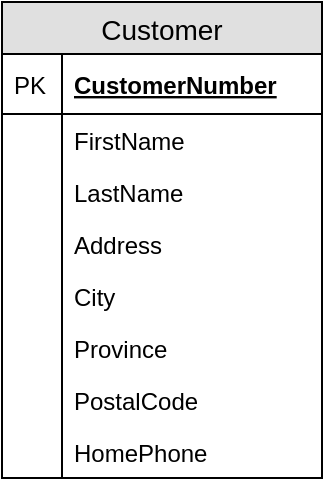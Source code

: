 <mxfile version="12.5.6" type="device"><diagram id="CE-PQBktg5V_8y0arWVx" name="ESP-1-CustomersView"><mxGraphModel dx="1381" dy="761" grid="1" gridSize="10" guides="1" tooltips="1" connect="1" arrows="1" fold="1" page="1" pageScale="1" pageWidth="850" pageHeight="1100" math="0" shadow="0"><root><mxCell id="0"/><mxCell id="1" parent="0"/><mxCell id="y5MO9YLnlZ736Pb3iZV6-1" value="Customer" style="swimlane;fontStyle=0;childLayout=stackLayout;horizontal=1;startSize=26;fillColor=#e0e0e0;horizontalStack=0;resizeParent=1;resizeParentMax=0;resizeLast=0;collapsible=1;marginBottom=0;swimlaneFillColor=#ffffff;align=center;fontSize=14;" vertex="1" parent="1"><mxGeometry x="40" y="180" width="160" height="238" as="geometry"/></mxCell><mxCell id="y5MO9YLnlZ736Pb3iZV6-2" value="CustomerNumber" style="shape=partialRectangle;top=0;left=0;right=0;bottom=1;align=left;verticalAlign=middle;fillColor=none;spacingLeft=34;spacingRight=4;overflow=hidden;rotatable=0;points=[[0,0.5],[1,0.5]];portConstraint=eastwest;dropTarget=0;fontStyle=5;fontSize=12;" vertex="1" parent="y5MO9YLnlZ736Pb3iZV6-1"><mxGeometry y="26" width="160" height="30" as="geometry"/></mxCell><mxCell id="y5MO9YLnlZ736Pb3iZV6-3" value="PK" style="shape=partialRectangle;top=0;left=0;bottom=0;fillColor=none;align=left;verticalAlign=middle;spacingLeft=4;spacingRight=4;overflow=hidden;rotatable=0;points=[];portConstraint=eastwest;part=1;fontSize=12;" vertex="1" connectable="0" parent="y5MO9YLnlZ736Pb3iZV6-2"><mxGeometry width="30" height="30" as="geometry"/></mxCell><mxCell id="y5MO9YLnlZ736Pb3iZV6-4" value="FirstName" style="shape=partialRectangle;top=0;left=0;right=0;bottom=0;align=left;verticalAlign=top;fillColor=none;spacingLeft=34;spacingRight=4;overflow=hidden;rotatable=0;points=[[0,0.5],[1,0.5]];portConstraint=eastwest;dropTarget=0;fontSize=12;" vertex="1" parent="y5MO9YLnlZ736Pb3iZV6-1"><mxGeometry y="56" width="160" height="26" as="geometry"/></mxCell><mxCell id="y5MO9YLnlZ736Pb3iZV6-5" value="" style="shape=partialRectangle;top=0;left=0;bottom=0;fillColor=none;align=left;verticalAlign=top;spacingLeft=4;spacingRight=4;overflow=hidden;rotatable=0;points=[];portConstraint=eastwest;part=1;fontSize=12;" vertex="1" connectable="0" parent="y5MO9YLnlZ736Pb3iZV6-4"><mxGeometry width="30" height="26" as="geometry"/></mxCell><mxCell id="y5MO9YLnlZ736Pb3iZV6-6" value="LastName" style="shape=partialRectangle;top=0;left=0;right=0;bottom=0;align=left;verticalAlign=top;fillColor=none;spacingLeft=34;spacingRight=4;overflow=hidden;rotatable=0;points=[[0,0.5],[1,0.5]];portConstraint=eastwest;dropTarget=0;fontSize=12;" vertex="1" parent="y5MO9YLnlZ736Pb3iZV6-1"><mxGeometry y="82" width="160" height="26" as="geometry"/></mxCell><mxCell id="y5MO9YLnlZ736Pb3iZV6-7" value="" style="shape=partialRectangle;top=0;left=0;bottom=0;fillColor=none;align=left;verticalAlign=top;spacingLeft=4;spacingRight=4;overflow=hidden;rotatable=0;points=[];portConstraint=eastwest;part=1;fontSize=12;" vertex="1" connectable="0" parent="y5MO9YLnlZ736Pb3iZV6-6"><mxGeometry width="30" height="26" as="geometry"/></mxCell><mxCell id="y5MO9YLnlZ736Pb3iZV6-8" value="Address" style="shape=partialRectangle;top=0;left=0;right=0;bottom=0;align=left;verticalAlign=top;fillColor=none;spacingLeft=34;spacingRight=4;overflow=hidden;rotatable=0;points=[[0,0.5],[1,0.5]];portConstraint=eastwest;dropTarget=0;fontSize=12;" vertex="1" parent="y5MO9YLnlZ736Pb3iZV6-1"><mxGeometry y="108" width="160" height="26" as="geometry"/></mxCell><mxCell id="y5MO9YLnlZ736Pb3iZV6-9" value="" style="shape=partialRectangle;top=0;left=0;bottom=0;fillColor=none;align=left;verticalAlign=top;spacingLeft=4;spacingRight=4;overflow=hidden;rotatable=0;points=[];portConstraint=eastwest;part=1;fontSize=12;" vertex="1" connectable="0" parent="y5MO9YLnlZ736Pb3iZV6-8"><mxGeometry width="30" height="26" as="geometry"/></mxCell><mxCell id="y5MO9YLnlZ736Pb3iZV6-13" value="City" style="shape=partialRectangle;top=0;left=0;right=0;bottom=0;align=left;verticalAlign=top;fillColor=none;spacingLeft=34;spacingRight=4;overflow=hidden;rotatable=0;points=[[0,0.5],[1,0.5]];portConstraint=eastwest;dropTarget=0;fontSize=12;" vertex="1" parent="y5MO9YLnlZ736Pb3iZV6-1"><mxGeometry y="134" width="160" height="26" as="geometry"/></mxCell><mxCell id="y5MO9YLnlZ736Pb3iZV6-14" value="" style="shape=partialRectangle;top=0;left=0;bottom=0;fillColor=none;align=left;verticalAlign=top;spacingLeft=4;spacingRight=4;overflow=hidden;rotatable=0;points=[];portConstraint=eastwest;part=1;fontSize=12;" vertex="1" connectable="0" parent="y5MO9YLnlZ736Pb3iZV6-13"><mxGeometry width="30" height="26" as="geometry"/></mxCell><mxCell id="y5MO9YLnlZ736Pb3iZV6-15" value="Province" style="shape=partialRectangle;top=0;left=0;right=0;bottom=0;align=left;verticalAlign=top;fillColor=none;spacingLeft=34;spacingRight=4;overflow=hidden;rotatable=0;points=[[0,0.5],[1,0.5]];portConstraint=eastwest;dropTarget=0;fontSize=12;" vertex="1" parent="y5MO9YLnlZ736Pb3iZV6-1"><mxGeometry y="160" width="160" height="26" as="geometry"/></mxCell><mxCell id="y5MO9YLnlZ736Pb3iZV6-16" value="" style="shape=partialRectangle;top=0;left=0;bottom=0;fillColor=none;align=left;verticalAlign=top;spacingLeft=4;spacingRight=4;overflow=hidden;rotatable=0;points=[];portConstraint=eastwest;part=1;fontSize=12;" vertex="1" connectable="0" parent="y5MO9YLnlZ736Pb3iZV6-15"><mxGeometry width="30" height="26" as="geometry"/></mxCell><mxCell id="y5MO9YLnlZ736Pb3iZV6-17" value="PostalCode" style="shape=partialRectangle;top=0;left=0;right=0;bottom=0;align=left;verticalAlign=top;fillColor=none;spacingLeft=34;spacingRight=4;overflow=hidden;rotatable=0;points=[[0,0.5],[1,0.5]];portConstraint=eastwest;dropTarget=0;fontSize=12;" vertex="1" parent="y5MO9YLnlZ736Pb3iZV6-1"><mxGeometry y="186" width="160" height="26" as="geometry"/></mxCell><mxCell id="y5MO9YLnlZ736Pb3iZV6-18" value="" style="shape=partialRectangle;top=0;left=0;bottom=0;fillColor=none;align=left;verticalAlign=top;spacingLeft=4;spacingRight=4;overflow=hidden;rotatable=0;points=[];portConstraint=eastwest;part=1;fontSize=12;" vertex="1" connectable="0" parent="y5MO9YLnlZ736Pb3iZV6-17"><mxGeometry width="30" height="26" as="geometry"/></mxCell><mxCell id="y5MO9YLnlZ736Pb3iZV6-34" value="HomePhone" style="shape=partialRectangle;top=0;left=0;right=0;bottom=0;align=left;verticalAlign=top;fillColor=none;spacingLeft=34;spacingRight=4;overflow=hidden;rotatable=0;points=[[0,0.5],[1,0.5]];portConstraint=eastwest;dropTarget=0;fontSize=12;" vertex="1" parent="y5MO9YLnlZ736Pb3iZV6-1"><mxGeometry y="212" width="160" height="26" as="geometry"/></mxCell><mxCell id="y5MO9YLnlZ736Pb3iZV6-35" value="" style="shape=partialRectangle;top=0;left=0;bottom=0;fillColor=none;align=left;verticalAlign=top;spacingLeft=4;spacingRight=4;overflow=hidden;rotatable=0;points=[];portConstraint=eastwest;part=1;fontSize=12;" vertex="1" connectable="0" parent="y5MO9YLnlZ736Pb3iZV6-34"><mxGeometry width="30" height="26" as="geometry"/></mxCell></root></mxGraphModel></diagram></mxfile>